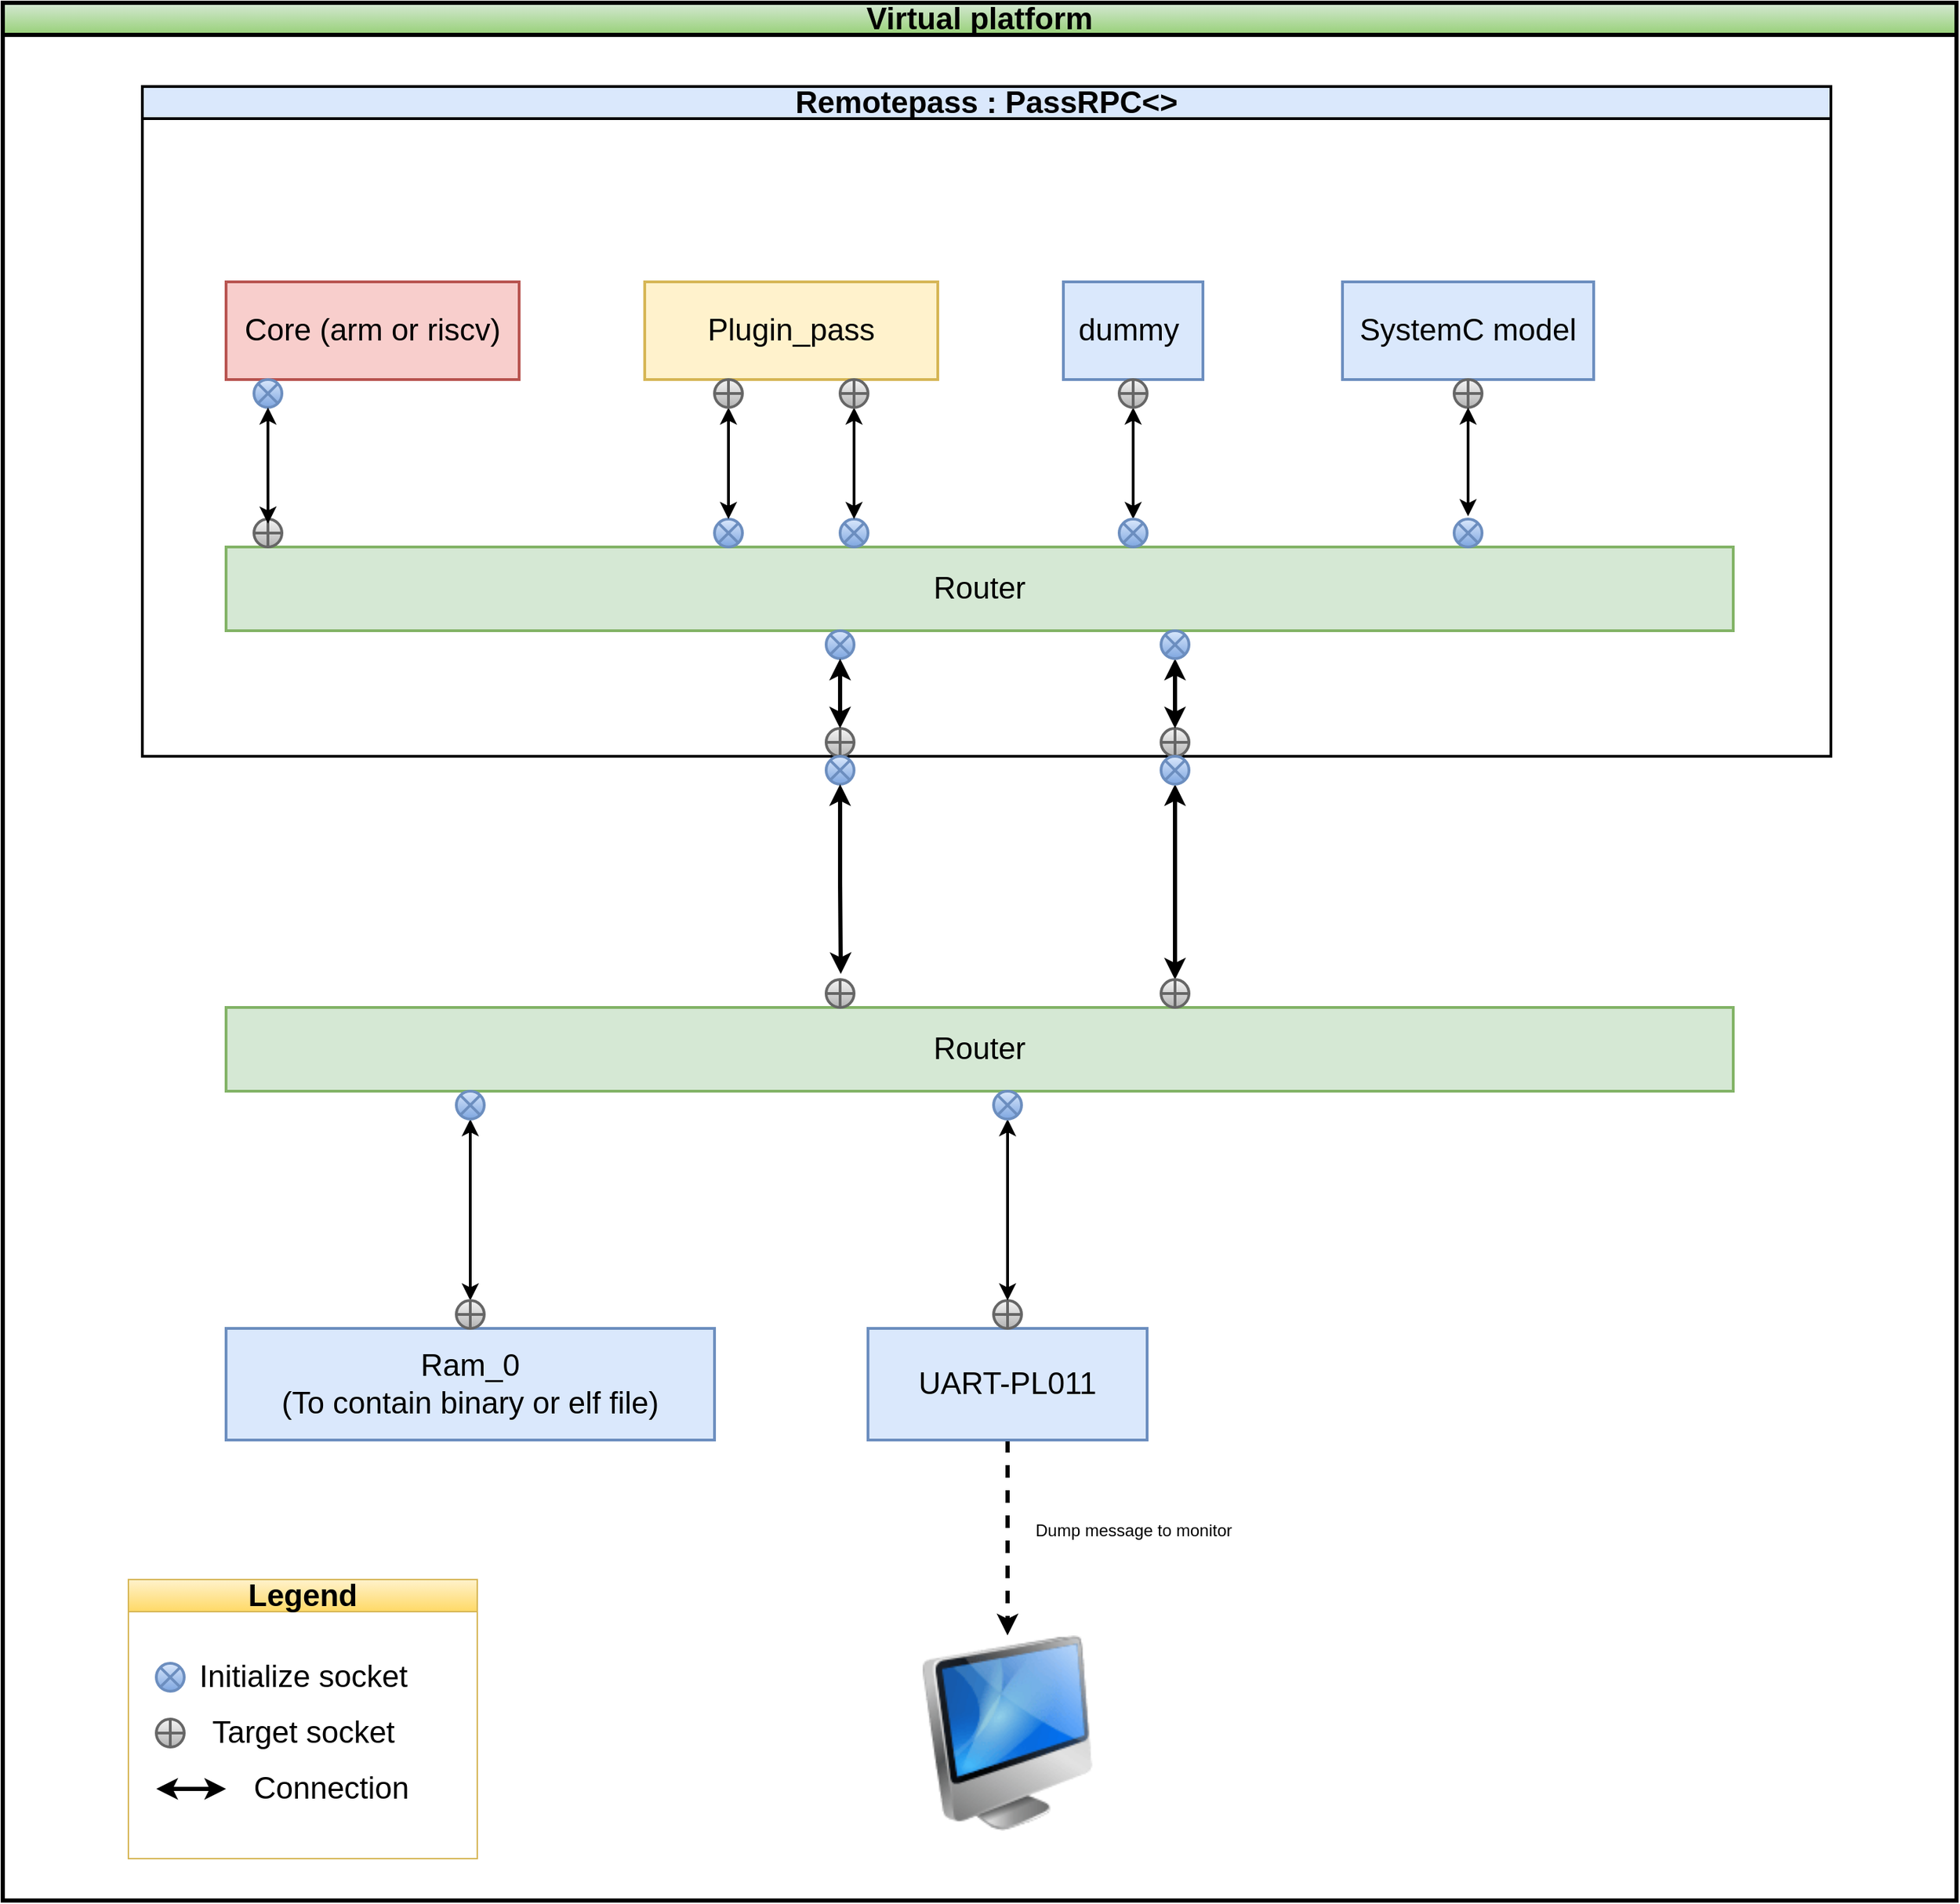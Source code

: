 <mxfile version="24.5.3" type="device">
  <diagram name="vp-demo" id="8yQgbLSxeufymxvo2DYx">
    <mxGraphModel dx="2193" dy="1445" grid="1" gridSize="10" guides="1" tooltips="1" connect="1" arrows="1" fold="1" page="0" pageScale="1" pageWidth="850" pageHeight="1100" math="0" shadow="0">
      <root>
        <mxCell id="0" />
        <mxCell id="1" parent="0" />
        <mxCell id="SBGn2BTRyq0ZVVtpQFOj-1" value="&lt;font style=&quot;font-size: 22px;&quot;&gt;Core (arm or riscv)&lt;/font&gt;" style="rounded=0;whiteSpace=wrap;html=1;strokeWidth=2;fillColor=#f8cecc;strokeColor=#b85450;" vertex="1" parent="1">
          <mxGeometry x="-120" y="110" width="210" height="70" as="geometry" />
        </mxCell>
        <mxCell id="SBGn2BTRyq0ZVVtpQFOj-2" value="&lt;font style=&quot;font-size: 22px;&quot;&gt;Router&lt;/font&gt;" style="rounded=0;whiteSpace=wrap;html=1;strokeWidth=2;fillColor=#d5e8d4;strokeColor=#82b366;" vertex="1" parent="1">
          <mxGeometry x="-120" y="300" width="1080" height="60" as="geometry" />
        </mxCell>
        <mxCell id="SBGn2BTRyq0ZVVtpQFOj-3" value="" style="shape=sumEllipse;perimeter=ellipsePerimeter;whiteSpace=wrap;html=1;backgroundOutline=1;fillColor=#dae8fc;gradientColor=#7ea6e0;strokeColor=#6c8ebf;strokeWidth=2;" vertex="1" parent="1">
          <mxGeometry x="-100" y="180" width="20" height="20" as="geometry" />
        </mxCell>
        <mxCell id="SBGn2BTRyq0ZVVtpQFOj-4" value="" style="shape=orEllipse;perimeter=ellipsePerimeter;whiteSpace=wrap;html=1;backgroundOutline=1;fillColor=#f5f5f5;gradientColor=#b3b3b3;strokeColor=#666666;strokeWidth=2;" vertex="1" parent="1">
          <mxGeometry x="-100" y="280" width="20" height="20" as="geometry" />
        </mxCell>
        <mxCell id="SBGn2BTRyq0ZVVtpQFOj-6" style="edgeStyle=orthogonalEdgeStyle;rounded=0;orthogonalLoop=1;jettySize=auto;html=1;entryX=0.503;entryY=0.164;entryDx=0;entryDy=0;entryPerimeter=0;startArrow=classic;startFill=1;strokeWidth=2;" edge="1" parent="1" source="SBGn2BTRyq0ZVVtpQFOj-3" target="SBGn2BTRyq0ZVVtpQFOj-4">
          <mxGeometry relative="1" as="geometry" />
        </mxCell>
        <mxCell id="SBGn2BTRyq0ZVVtpQFOj-7" value="&lt;font style=&quot;font-size: 22px;&quot;&gt;Router&lt;/font&gt;" style="rounded=0;whiteSpace=wrap;html=1;strokeWidth=2;fillColor=#d5e8d4;strokeColor=#82b366;" vertex="1" parent="1">
          <mxGeometry x="-120" y="630" width="1080" height="60" as="geometry" />
        </mxCell>
        <mxCell id="SBGn2BTRyq0ZVVtpQFOj-8" value="&lt;font style=&quot;font-size: 22px;&quot;&gt;Ram_0&lt;br&gt;(To contain binary or elf file)&lt;/font&gt;" style="rounded=0;whiteSpace=wrap;html=1;strokeWidth=2;fillColor=#dae8fc;strokeColor=#6c8ebf;" vertex="1" parent="1">
          <mxGeometry x="-120" y="860" width="350" height="80" as="geometry" />
        </mxCell>
        <mxCell id="SBGn2BTRyq0ZVVtpQFOj-11" style="edgeStyle=orthogonalEdgeStyle;rounded=0;orthogonalLoop=1;jettySize=auto;html=1;entryX=0.5;entryY=0;entryDx=0;entryDy=0;startArrow=classic;startFill=1;strokeWidth=2;" edge="1" parent="1" source="SBGn2BTRyq0ZVVtpQFOj-9" target="SBGn2BTRyq0ZVVtpQFOj-10">
          <mxGeometry relative="1" as="geometry" />
        </mxCell>
        <mxCell id="SBGn2BTRyq0ZVVtpQFOj-9" value="" style="shape=sumEllipse;perimeter=ellipsePerimeter;whiteSpace=wrap;html=1;backgroundOutline=1;fillColor=#dae8fc;gradientColor=#7ea6e0;strokeColor=#6c8ebf;strokeWidth=2;" vertex="1" parent="1">
          <mxGeometry x="45" y="690" width="20" height="20" as="geometry" />
        </mxCell>
        <mxCell id="SBGn2BTRyq0ZVVtpQFOj-10" value="" style="shape=orEllipse;perimeter=ellipsePerimeter;whiteSpace=wrap;html=1;backgroundOutline=1;fillColor=#f5f5f5;gradientColor=#b3b3b3;strokeColor=#666666;strokeWidth=2;" vertex="1" parent="1">
          <mxGeometry x="45" y="840" width="20" height="20" as="geometry" />
        </mxCell>
        <mxCell id="SBGn2BTRyq0ZVVtpQFOj-64" style="edgeStyle=orthogonalEdgeStyle;rounded=0;orthogonalLoop=1;jettySize=auto;html=1;entryX=0.5;entryY=0;entryDx=0;entryDy=0;strokeWidth=3;dashed=1;" edge="1" parent="1" source="SBGn2BTRyq0ZVVtpQFOj-12" target="SBGn2BTRyq0ZVVtpQFOj-63">
          <mxGeometry relative="1" as="geometry" />
        </mxCell>
        <mxCell id="SBGn2BTRyq0ZVVtpQFOj-12" value="&lt;font style=&quot;font-size: 22px;&quot;&gt;UART-PL011&lt;/font&gt;" style="rounded=0;whiteSpace=wrap;html=1;strokeWidth=2;fillColor=#dae8fc;strokeColor=#6c8ebf;" vertex="1" parent="1">
          <mxGeometry x="340" y="860" width="200" height="80" as="geometry" />
        </mxCell>
        <mxCell id="SBGn2BTRyq0ZVVtpQFOj-14" value="" style="shape=orEllipse;perimeter=ellipsePerimeter;whiteSpace=wrap;html=1;backgroundOutline=1;fillColor=#f5f5f5;gradientColor=#b3b3b3;strokeColor=#666666;strokeWidth=2;" vertex="1" parent="1">
          <mxGeometry x="430" y="840" width="20" height="20" as="geometry" />
        </mxCell>
        <mxCell id="SBGn2BTRyq0ZVVtpQFOj-16" style="edgeStyle=orthogonalEdgeStyle;rounded=0;orthogonalLoop=1;jettySize=auto;html=1;entryX=0.5;entryY=0;entryDx=0;entryDy=0;startArrow=classic;startFill=1;strokeWidth=2;" edge="1" parent="1" source="SBGn2BTRyq0ZVVtpQFOj-15" target="SBGn2BTRyq0ZVVtpQFOj-14">
          <mxGeometry relative="1" as="geometry" />
        </mxCell>
        <mxCell id="SBGn2BTRyq0ZVVtpQFOj-15" value="" style="shape=sumEllipse;perimeter=ellipsePerimeter;whiteSpace=wrap;html=1;backgroundOutline=1;fillColor=#dae8fc;gradientColor=#7ea6e0;strokeColor=#6c8ebf;strokeWidth=2;" vertex="1" parent="1">
          <mxGeometry x="430" y="690" width="20" height="20" as="geometry" />
        </mxCell>
        <mxCell id="SBGn2BTRyq0ZVVtpQFOj-17" value="" style="shape=sumEllipse;perimeter=ellipsePerimeter;whiteSpace=wrap;html=1;backgroundOutline=1;fillColor=#dae8fc;gradientColor=#7ea6e0;strokeColor=#6c8ebf;strokeWidth=2;" vertex="1" parent="1">
          <mxGeometry x="230" y="280" width="20" height="20" as="geometry" />
        </mxCell>
        <mxCell id="SBGn2BTRyq0ZVVtpQFOj-18" value="" style="shape=sumEllipse;perimeter=ellipsePerimeter;whiteSpace=wrap;html=1;backgroundOutline=1;fillColor=#dae8fc;gradientColor=#7ea6e0;strokeColor=#6c8ebf;strokeWidth=2;" vertex="1" parent="1">
          <mxGeometry x="320" y="280" width="20" height="20" as="geometry" />
        </mxCell>
        <mxCell id="SBGn2BTRyq0ZVVtpQFOj-19" value="&lt;font style=&quot;font-size: 22px;&quot;&gt;Plugin_pass&lt;/font&gt;" style="rounded=0;whiteSpace=wrap;html=1;strokeWidth=2;fillColor=#fff2cc;strokeColor=#d6b656;" vertex="1" parent="1">
          <mxGeometry x="180" y="110" width="210" height="70" as="geometry" />
        </mxCell>
        <mxCell id="SBGn2BTRyq0ZVVtpQFOj-22" style="edgeStyle=orthogonalEdgeStyle;rounded=0;orthogonalLoop=1;jettySize=auto;html=1;entryX=0.5;entryY=0;entryDx=0;entryDy=0;startArrow=classic;startFill=1;strokeWidth=2;" edge="1" parent="1" source="SBGn2BTRyq0ZVVtpQFOj-20" target="SBGn2BTRyq0ZVVtpQFOj-17">
          <mxGeometry relative="1" as="geometry" />
        </mxCell>
        <mxCell id="SBGn2BTRyq0ZVVtpQFOj-20" value="" style="shape=orEllipse;perimeter=ellipsePerimeter;whiteSpace=wrap;html=1;backgroundOutline=1;fillColor=#f5f5f5;gradientColor=#b3b3b3;strokeColor=#666666;strokeWidth=2;" vertex="1" parent="1">
          <mxGeometry x="230" y="180" width="20" height="20" as="geometry" />
        </mxCell>
        <mxCell id="SBGn2BTRyq0ZVVtpQFOj-23" style="edgeStyle=orthogonalEdgeStyle;rounded=0;orthogonalLoop=1;jettySize=auto;html=1;entryX=0.5;entryY=0;entryDx=0;entryDy=0;startArrow=classic;startFill=1;strokeWidth=2;" edge="1" parent="1" source="SBGn2BTRyq0ZVVtpQFOj-21" target="SBGn2BTRyq0ZVVtpQFOj-18">
          <mxGeometry relative="1" as="geometry" />
        </mxCell>
        <mxCell id="SBGn2BTRyq0ZVVtpQFOj-21" value="" style="shape=orEllipse;perimeter=ellipsePerimeter;whiteSpace=wrap;html=1;backgroundOutline=1;fillColor=#f5f5f5;gradientColor=#b3b3b3;strokeColor=#666666;strokeWidth=2;" vertex="1" parent="1">
          <mxGeometry x="320" y="180" width="20" height="20" as="geometry" />
        </mxCell>
        <mxCell id="SBGn2BTRyq0ZVVtpQFOj-25" value="&lt;font style=&quot;font-size: 22px;&quot;&gt;dummy&amp;nbsp;&lt;/font&gt;" style="rounded=0;whiteSpace=wrap;html=1;strokeWidth=2;fillColor=#dae8fc;strokeColor=#6c8ebf;" vertex="1" parent="1">
          <mxGeometry x="480" y="110" width="100" height="70" as="geometry" />
        </mxCell>
        <mxCell id="SBGn2BTRyq0ZVVtpQFOj-26" value="&lt;font style=&quot;font-size: 22px;&quot;&gt;SystemC model&lt;/font&gt;" style="rounded=0;whiteSpace=wrap;html=1;strokeWidth=2;fillColor=#dae8fc;strokeColor=#6c8ebf;" vertex="1" parent="1">
          <mxGeometry x="680" y="110" width="180" height="70" as="geometry" />
        </mxCell>
        <mxCell id="SBGn2BTRyq0ZVVtpQFOj-32" style="edgeStyle=orthogonalEdgeStyle;rounded=0;orthogonalLoop=1;jettySize=auto;html=1;entryX=0.5;entryY=0;entryDx=0;entryDy=0;startArrow=classic;startFill=1;strokeWidth=2;" edge="1" parent="1" source="SBGn2BTRyq0ZVVtpQFOj-28" target="SBGn2BTRyq0ZVVtpQFOj-30">
          <mxGeometry relative="1" as="geometry" />
        </mxCell>
        <mxCell id="SBGn2BTRyq0ZVVtpQFOj-28" value="" style="shape=orEllipse;perimeter=ellipsePerimeter;whiteSpace=wrap;html=1;backgroundOutline=1;fillColor=#f5f5f5;gradientColor=#b3b3b3;strokeColor=#666666;strokeWidth=2;" vertex="1" parent="1">
          <mxGeometry x="520" y="180" width="20" height="20" as="geometry" />
        </mxCell>
        <mxCell id="SBGn2BTRyq0ZVVtpQFOj-29" value="" style="shape=orEllipse;perimeter=ellipsePerimeter;whiteSpace=wrap;html=1;backgroundOutline=1;fillColor=#f5f5f5;gradientColor=#b3b3b3;strokeColor=#666666;strokeWidth=2;" vertex="1" parent="1">
          <mxGeometry x="760" y="180" width="20" height="20" as="geometry" />
        </mxCell>
        <mxCell id="SBGn2BTRyq0ZVVtpQFOj-30" value="" style="shape=sumEllipse;perimeter=ellipsePerimeter;whiteSpace=wrap;html=1;backgroundOutline=1;fillColor=#dae8fc;gradientColor=#7ea6e0;strokeColor=#6c8ebf;strokeWidth=2;" vertex="1" parent="1">
          <mxGeometry x="520" y="280" width="20" height="20" as="geometry" />
        </mxCell>
        <mxCell id="SBGn2BTRyq0ZVVtpQFOj-31" value="" style="shape=sumEllipse;perimeter=ellipsePerimeter;whiteSpace=wrap;html=1;backgroundOutline=1;fillColor=#dae8fc;gradientColor=#7ea6e0;strokeColor=#6c8ebf;strokeWidth=2;" vertex="1" parent="1">
          <mxGeometry x="760" y="280" width="20" height="20" as="geometry" />
        </mxCell>
        <mxCell id="SBGn2BTRyq0ZVVtpQFOj-33" style="edgeStyle=orthogonalEdgeStyle;rounded=0;orthogonalLoop=1;jettySize=auto;html=1;entryX=0.5;entryY=-0.1;entryDx=0;entryDy=0;entryPerimeter=0;strokeWidth=2;startArrow=classic;startFill=1;" edge="1" parent="1" source="SBGn2BTRyq0ZVVtpQFOj-29" target="SBGn2BTRyq0ZVVtpQFOj-31">
          <mxGeometry relative="1" as="geometry" />
        </mxCell>
        <mxCell id="SBGn2BTRyq0ZVVtpQFOj-34" value="&lt;font style=&quot;font-size: 22px;&quot;&gt;Remotepass : PassRPC&amp;lt;&amp;gt;&lt;/font&gt;" style="swimlane;whiteSpace=wrap;html=1;fillColor=#dae8fc;strokeColor=#000000;strokeWidth=2;" vertex="1" parent="1">
          <mxGeometry x="-180" y="-30" width="1210" height="480" as="geometry" />
        </mxCell>
        <mxCell id="SBGn2BTRyq0ZVVtpQFOj-45" value="" style="shape=orEllipse;perimeter=ellipsePerimeter;whiteSpace=wrap;html=1;backgroundOutline=1;fillColor=#f5f5f5;gradientColor=#b3b3b3;strokeColor=#666666;strokeWidth=2;" vertex="1" parent="SBGn2BTRyq0ZVVtpQFOj-34">
          <mxGeometry x="490" y="460" width="20" height="20" as="geometry" />
        </mxCell>
        <mxCell id="SBGn2BTRyq0ZVVtpQFOj-46" value="" style="shape=orEllipse;perimeter=ellipsePerimeter;whiteSpace=wrap;html=1;backgroundOutline=1;fillColor=#f5f5f5;gradientColor=#b3b3b3;strokeColor=#666666;strokeWidth=2;" vertex="1" parent="SBGn2BTRyq0ZVVtpQFOj-34">
          <mxGeometry x="730" y="460" width="20" height="20" as="geometry" />
        </mxCell>
        <mxCell id="SBGn2BTRyq0ZVVtpQFOj-50" style="edgeStyle=orthogonalEdgeStyle;rounded=0;orthogonalLoop=1;jettySize=auto;html=1;entryX=0.5;entryY=0;entryDx=0;entryDy=0;startArrow=classic;startFill=1;strokeWidth=3;" edge="1" parent="SBGn2BTRyq0ZVVtpQFOj-34" source="SBGn2BTRyq0ZVVtpQFOj-47" target="SBGn2BTRyq0ZVVtpQFOj-46">
          <mxGeometry relative="1" as="geometry" />
        </mxCell>
        <mxCell id="SBGn2BTRyq0ZVVtpQFOj-47" value="" style="shape=sumEllipse;perimeter=ellipsePerimeter;whiteSpace=wrap;html=1;backgroundOutline=1;fillColor=#dae8fc;gradientColor=#7ea6e0;strokeColor=#6c8ebf;strokeWidth=2;" vertex="1" parent="SBGn2BTRyq0ZVVtpQFOj-34">
          <mxGeometry x="730" y="390" width="20" height="20" as="geometry" />
        </mxCell>
        <mxCell id="SBGn2BTRyq0ZVVtpQFOj-48" value="" style="shape=sumEllipse;perimeter=ellipsePerimeter;whiteSpace=wrap;html=1;backgroundOutline=1;fillColor=#dae8fc;gradientColor=#7ea6e0;strokeColor=#6c8ebf;strokeWidth=2;" vertex="1" parent="SBGn2BTRyq0ZVVtpQFOj-34">
          <mxGeometry x="490" y="390" width="20" height="20" as="geometry" />
        </mxCell>
        <mxCell id="SBGn2BTRyq0ZVVtpQFOj-49" style="edgeStyle=orthogonalEdgeStyle;rounded=0;orthogonalLoop=1;jettySize=auto;html=1;entryX=0.5;entryY=0;entryDx=0;entryDy=0;strokeWidth=3;startArrow=classic;startFill=1;" edge="1" parent="SBGn2BTRyq0ZVVtpQFOj-34" source="SBGn2BTRyq0ZVVtpQFOj-48" target="SBGn2BTRyq0ZVVtpQFOj-45">
          <mxGeometry relative="1" as="geometry" />
        </mxCell>
        <mxCell id="SBGn2BTRyq0ZVVtpQFOj-35" value="" style="shape=sumEllipse;perimeter=ellipsePerimeter;whiteSpace=wrap;html=1;backgroundOutline=1;fillColor=#dae8fc;gradientColor=#7ea6e0;strokeColor=#6c8ebf;strokeWidth=2;" vertex="1" parent="1">
          <mxGeometry x="310" y="450" width="20" height="20" as="geometry" />
        </mxCell>
        <mxCell id="SBGn2BTRyq0ZVVtpQFOj-44" style="edgeStyle=orthogonalEdgeStyle;rounded=0;orthogonalLoop=1;jettySize=auto;html=1;entryX=0.5;entryY=0;entryDx=0;entryDy=0;strokeWidth=3;startArrow=classic;startFill=1;" edge="1" parent="1" source="SBGn2BTRyq0ZVVtpQFOj-36" target="SBGn2BTRyq0ZVVtpQFOj-42">
          <mxGeometry relative="1" as="geometry" />
        </mxCell>
        <mxCell id="SBGn2BTRyq0ZVVtpQFOj-36" value="" style="shape=sumEllipse;perimeter=ellipsePerimeter;whiteSpace=wrap;html=1;backgroundOutline=1;fillColor=#dae8fc;gradientColor=#7ea6e0;strokeColor=#6c8ebf;strokeWidth=2;" vertex="1" parent="1">
          <mxGeometry x="550" y="450" width="20" height="20" as="geometry" />
        </mxCell>
        <mxCell id="SBGn2BTRyq0ZVVtpQFOj-41" value="" style="shape=orEllipse;perimeter=ellipsePerimeter;whiteSpace=wrap;html=1;backgroundOutline=1;fillColor=#f5f5f5;gradientColor=#b3b3b3;strokeColor=#666666;strokeWidth=2;" vertex="1" parent="1">
          <mxGeometry x="310" y="610" width="20" height="20" as="geometry" />
        </mxCell>
        <mxCell id="SBGn2BTRyq0ZVVtpQFOj-42" value="" style="shape=orEllipse;perimeter=ellipsePerimeter;whiteSpace=wrap;html=1;backgroundOutline=1;fillColor=#f5f5f5;gradientColor=#b3b3b3;strokeColor=#666666;strokeWidth=2;" vertex="1" parent="1">
          <mxGeometry x="550" y="610" width="20" height="20" as="geometry" />
        </mxCell>
        <mxCell id="SBGn2BTRyq0ZVVtpQFOj-43" style="edgeStyle=orthogonalEdgeStyle;rounded=0;orthogonalLoop=1;jettySize=auto;html=1;entryX=0.525;entryY=-0.2;entryDx=0;entryDy=0;entryPerimeter=0;startArrow=classic;startFill=1;strokeWidth=3;" edge="1" parent="1" source="SBGn2BTRyq0ZVVtpQFOj-35" target="SBGn2BTRyq0ZVVtpQFOj-41">
          <mxGeometry relative="1" as="geometry" />
        </mxCell>
        <mxCell id="SBGn2BTRyq0ZVVtpQFOj-51" value="&lt;font style=&quot;font-size: 22px;&quot;&gt;Legend&lt;/font&gt;" style="swimlane;whiteSpace=wrap;html=1;fillColor=#fff2cc;gradientColor=#ffd966;strokeColor=#d6b656;" vertex="1" parent="1">
          <mxGeometry x="-190" y="1040" width="250" height="200" as="geometry" />
        </mxCell>
        <mxCell id="SBGn2BTRyq0ZVVtpQFOj-52" value="" style="shape=sumEllipse;perimeter=ellipsePerimeter;whiteSpace=wrap;html=1;backgroundOutline=1;fillColor=#dae8fc;gradientColor=#7ea6e0;strokeColor=#6c8ebf;strokeWidth=2;" vertex="1" parent="SBGn2BTRyq0ZVVtpQFOj-51">
          <mxGeometry x="20" y="60" width="20" height="20" as="geometry" />
        </mxCell>
        <mxCell id="SBGn2BTRyq0ZVVtpQFOj-53" value="" style="shape=orEllipse;perimeter=ellipsePerimeter;whiteSpace=wrap;html=1;backgroundOutline=1;fillColor=#f5f5f5;gradientColor=#b3b3b3;strokeColor=#666666;strokeWidth=2;" vertex="1" parent="SBGn2BTRyq0ZVVtpQFOj-51">
          <mxGeometry x="20" y="100" width="20" height="20" as="geometry" />
        </mxCell>
        <mxCell id="SBGn2BTRyq0ZVVtpQFOj-54" value="&lt;font style=&quot;font-size: 22px;&quot;&gt;Target socket&lt;/font&gt;" style="text;html=1;align=center;verticalAlign=middle;resizable=0;points=[];autosize=1;strokeColor=none;fillColor=none;" vertex="1" parent="SBGn2BTRyq0ZVVtpQFOj-51">
          <mxGeometry x="50" y="90" width="150" height="40" as="geometry" />
        </mxCell>
        <mxCell id="SBGn2BTRyq0ZVVtpQFOj-55" value="&lt;font style=&quot;font-size: 22px;&quot;&gt;Initialize socket&lt;/font&gt;" style="text;html=1;align=center;verticalAlign=middle;resizable=0;points=[];autosize=1;strokeColor=none;fillColor=none;" vertex="1" parent="SBGn2BTRyq0ZVVtpQFOj-51">
          <mxGeometry x="40" y="50" width="170" height="40" as="geometry" />
        </mxCell>
        <mxCell id="SBGn2BTRyq0ZVVtpQFOj-56" value="" style="endArrow=classic;startArrow=classic;html=1;rounded=0;strokeWidth=3;" edge="1" parent="SBGn2BTRyq0ZVVtpQFOj-51">
          <mxGeometry width="50" height="50" relative="1" as="geometry">
            <mxPoint x="20" y="150" as="sourcePoint" />
            <mxPoint x="70" y="150" as="targetPoint" />
          </mxGeometry>
        </mxCell>
        <mxCell id="SBGn2BTRyq0ZVVtpQFOj-57" value="&lt;span style=&quot;font-size: 22px;&quot;&gt;Connection&lt;/span&gt;" style="text;html=1;align=center;verticalAlign=middle;resizable=0;points=[];autosize=1;strokeColor=none;fillColor=none;" vertex="1" parent="SBGn2BTRyq0ZVVtpQFOj-51">
          <mxGeometry x="80" y="130" width="130" height="40" as="geometry" />
        </mxCell>
        <mxCell id="SBGn2BTRyq0ZVVtpQFOj-60" value="&lt;font style=&quot;font-size: 22px;&quot;&gt;Virtual platform&lt;/font&gt;" style="swimlane;whiteSpace=wrap;html=1;fillColor=#d5e8d4;gradientColor=#97d077;strokeColor=#000000;strokeWidth=3;" vertex="1" parent="1">
          <mxGeometry x="-280" y="-90" width="1400" height="1360" as="geometry" />
        </mxCell>
        <mxCell id="SBGn2BTRyq0ZVVtpQFOj-63" value="" style="image;html=1;image=img/lib/clip_art/computers/iMac_128x128.png" vertex="1" parent="SBGn2BTRyq0ZVVtpQFOj-60">
          <mxGeometry x="635" y="1170" width="170" height="140" as="geometry" />
        </mxCell>
        <mxCell id="SBGn2BTRyq0ZVVtpQFOj-65" value="Dump message to monitor" style="text;html=1;align=center;verticalAlign=middle;resizable=0;points=[];autosize=1;strokeColor=none;fillColor=none;" vertex="1" parent="SBGn2BTRyq0ZVVtpQFOj-60">
          <mxGeometry x="730" y="1080" width="160" height="30" as="geometry" />
        </mxCell>
      </root>
    </mxGraphModel>
  </diagram>
</mxfile>
